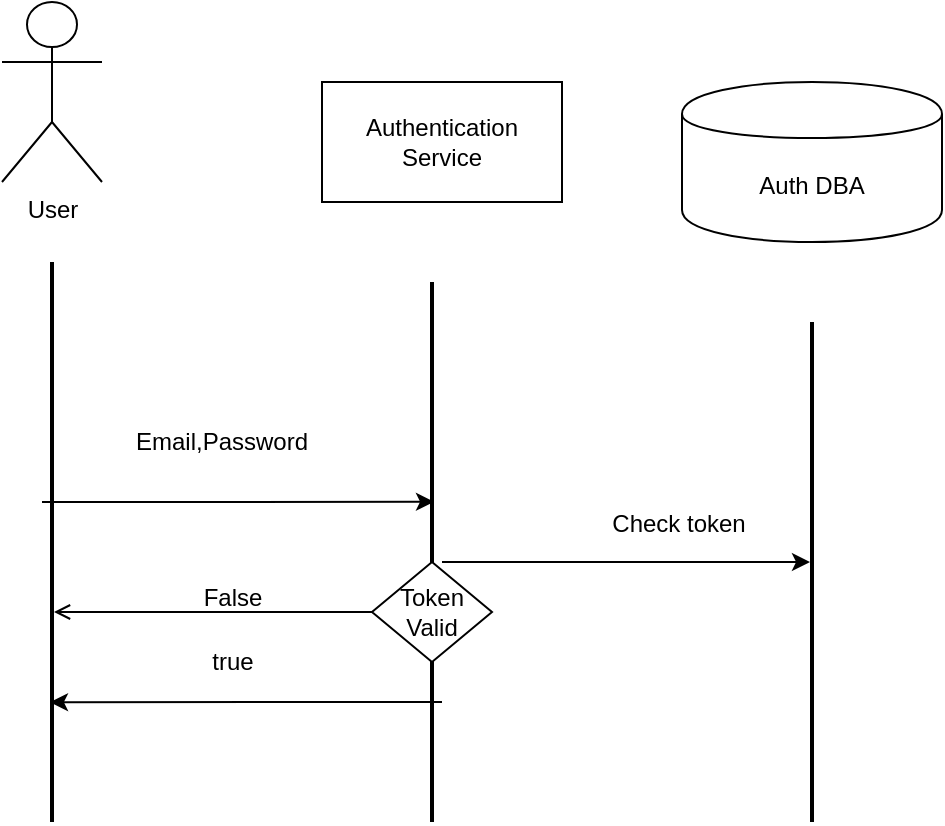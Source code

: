 <mxfile version="13.0.3" type="device"><diagram id="drFI-xXgQKR7GeiB5Y9a" name="Page-1"><mxGraphModel dx="1086" dy="926" grid="1" gridSize="10" guides="1" tooltips="1" connect="1" arrows="1" fold="1" page="1" pageScale="1" pageWidth="850" pageHeight="1100" math="0" shadow="0"><root><mxCell id="0"/><mxCell id="1" parent="0"/><mxCell id="208ClCVo-3UtPIeQscrG-1" value="" style="line;strokeWidth=2;direction=south;html=1;" vertex="1" parent="1"><mxGeometry x="170" y="190" width="10" height="280" as="geometry"/></mxCell><mxCell id="208ClCVo-3UtPIeQscrG-2" value="User" style="shape=umlActor;verticalLabelPosition=bottom;labelBackgroundColor=#ffffff;verticalAlign=top;html=1;outlineConnect=0;" vertex="1" parent="1"><mxGeometry x="150" y="60" width="50" height="90" as="geometry"/></mxCell><mxCell id="208ClCVo-3UtPIeQscrG-3" value="Email,Password" style="text;html=1;strokeColor=none;fillColor=none;align=center;verticalAlign=middle;whiteSpace=wrap;rounded=0;" vertex="1" parent="1"><mxGeometry x="240" y="270" width="40" height="20" as="geometry"/></mxCell><mxCell id="208ClCVo-3UtPIeQscrG-4" value="" style="line;strokeWidth=2;direction=south;html=1;" vertex="1" parent="1"><mxGeometry x="550" y="220" width="10" height="250" as="geometry"/></mxCell><mxCell id="208ClCVo-3UtPIeQscrG-5" value="Auth DBA" style="shape=cylinder;whiteSpace=wrap;html=1;boundedLbl=1;backgroundOutline=1;" vertex="1" parent="1"><mxGeometry x="490" y="100" width="130" height="80" as="geometry"/></mxCell><mxCell id="208ClCVo-3UtPIeQscrG-8" value="" style="line;strokeWidth=2;direction=south;html=1;" vertex="1" parent="1"><mxGeometry x="360" y="200" width="10" height="270" as="geometry"/></mxCell><mxCell id="208ClCVo-3UtPIeQscrG-15" value="" style="endArrow=classic;html=1;entryX=0.407;entryY=0.4;entryDx=0;entryDy=0;entryPerimeter=0;" edge="1" parent="1" target="208ClCVo-3UtPIeQscrG-8"><mxGeometry width="50" height="50" relative="1" as="geometry"><mxPoint x="170" y="310" as="sourcePoint"/><mxPoint x="220" y="260" as="targetPoint"/></mxGeometry></mxCell><mxCell id="208ClCVo-3UtPIeQscrG-16" value="Authentication&lt;br&gt;Service" style="rounded=0;whiteSpace=wrap;html=1;" vertex="1" parent="1"><mxGeometry x="310" y="100" width="120" height="60" as="geometry"/></mxCell><mxCell id="208ClCVo-3UtPIeQscrG-26" style="edgeStyle=orthogonalEdgeStyle;rounded=0;orthogonalLoop=1;jettySize=auto;html=1;entryX=0.625;entryY=0.4;entryDx=0;entryDy=0;entryPerimeter=0;startArrow=none;startFill=0;endArrow=open;endFill=0;" edge="1" parent="1" source="208ClCVo-3UtPIeQscrG-27" target="208ClCVo-3UtPIeQscrG-1"><mxGeometry relative="1" as="geometry"/></mxCell><mxCell id="208ClCVo-3UtPIeQscrG-27" value="Token Valid" style="rhombus;whiteSpace=wrap;html=1;" vertex="1" parent="1"><mxGeometry x="335" y="340" width="60" height="50" as="geometry"/></mxCell><mxCell id="208ClCVo-3UtPIeQscrG-29" value="Check token" style="text;html=1;align=center;verticalAlign=middle;resizable=0;points=[];autosize=1;" vertex="1" parent="1"><mxGeometry x="448" y="311" width="80" height="20" as="geometry"/></mxCell><mxCell id="208ClCVo-3UtPIeQscrG-30" value="False" style="text;html=1;align=center;verticalAlign=middle;resizable=0;points=[];autosize=1;" vertex="1" parent="1"><mxGeometry x="245" y="348" width="40" height="20" as="geometry"/></mxCell><mxCell id="208ClCVo-3UtPIeQscrG-31" value="" style="endArrow=classic;html=1;entryX=0.786;entryY=0.6;entryDx=0;entryDy=0;entryPerimeter=0;" edge="1" parent="1" target="208ClCVo-3UtPIeQscrG-1"><mxGeometry width="50" height="50" relative="1" as="geometry"><mxPoint x="370" y="410" as="sourcePoint"/><mxPoint x="420" y="360" as="targetPoint"/></mxGeometry></mxCell><mxCell id="208ClCVo-3UtPIeQscrG-32" value="true&lt;br&gt;" style="text;html=1;align=center;verticalAlign=middle;resizable=0;points=[];autosize=1;" vertex="1" parent="1"><mxGeometry x="245" y="380" width="40" height="20" as="geometry"/></mxCell><mxCell id="208ClCVo-3UtPIeQscrG-35" value="" style="endArrow=classic;html=1;entryX=0.48;entryY=0.6;entryDx=0;entryDy=0;entryPerimeter=0;" edge="1" parent="1" target="208ClCVo-3UtPIeQscrG-4"><mxGeometry width="50" height="50" relative="1" as="geometry"><mxPoint x="370" y="340" as="sourcePoint"/><mxPoint x="420" y="290" as="targetPoint"/></mxGeometry></mxCell></root></mxGraphModel></diagram></mxfile>